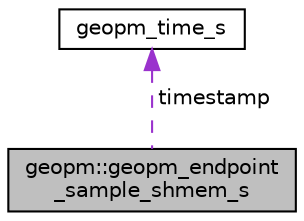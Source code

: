 digraph "geopm::geopm_endpoint_sample_shmem_s"
{
  edge [fontname="Helvetica",fontsize="10",labelfontname="Helvetica",labelfontsize="10"];
  node [fontname="Helvetica",fontsize="10",shape=record];
  Node1 [label="geopm::geopm_endpoint\l_sample_shmem_s",height=0.2,width=0.4,color="black", fillcolor="grey75", style="filled", fontcolor="black"];
  Node2 -> Node1 [dir="back",color="darkorchid3",fontsize="10",style="dashed",label=" timestamp" ,fontname="Helvetica"];
  Node2 [label="geopm_time_s",height=0.2,width=0.4,color="black", fillcolor="white", style="filled",URL="$structgeopm__time__s.html",tooltip="structure to abstract the timespec on linux from other representations of time. "];
}
